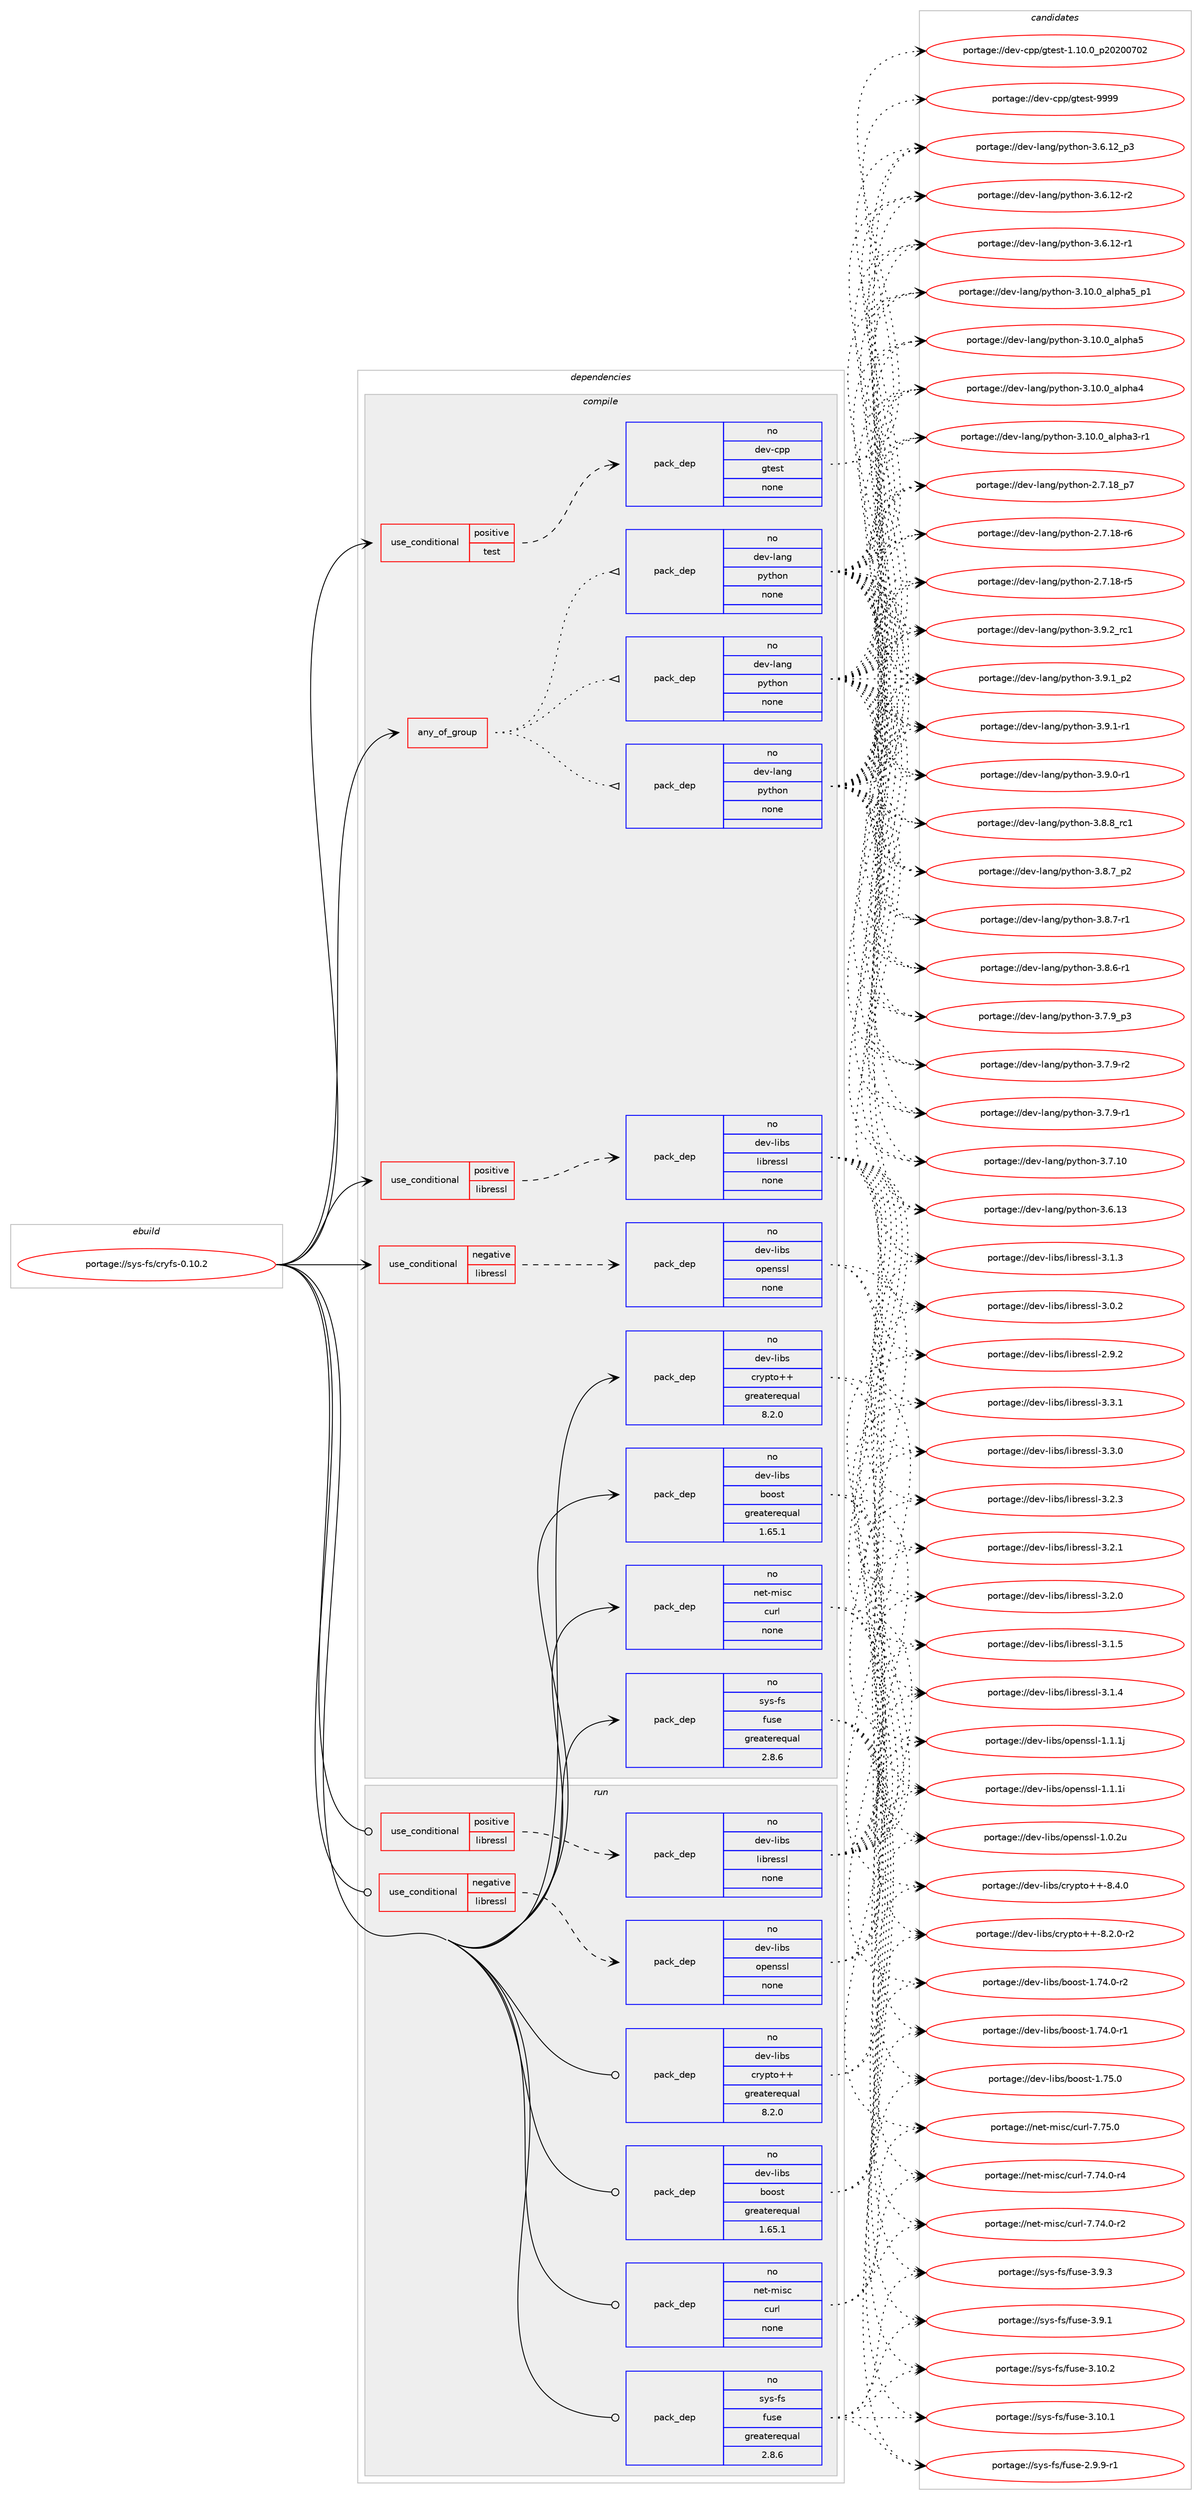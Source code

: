 digraph prolog {

# *************
# Graph options
# *************

newrank=true;
concentrate=true;
compound=true;
graph [rankdir=LR,fontname=Helvetica,fontsize=10,ranksep=1.5];#, ranksep=2.5, nodesep=0.2];
edge  [arrowhead=vee];
node  [fontname=Helvetica,fontsize=10];

# **********
# The ebuild
# **********

subgraph cluster_leftcol {
color=gray;
rank=same;
label=<<i>ebuild</i>>;
id [label="portage://sys-fs/cryfs-0.10.2", color=red, width=4, href="../sys-fs/cryfs-0.10.2.svg"];
}

# ****************
# The dependencies
# ****************

subgraph cluster_midcol {
color=gray;
label=<<i>dependencies</i>>;
subgraph cluster_compile {
fillcolor="#eeeeee";
style=filled;
label=<<i>compile</i>>;
subgraph any64 {
dependency4950 [label=<<TABLE BORDER="0" CELLBORDER="1" CELLSPACING="0" CELLPADDING="4"><TR><TD CELLPADDING="10">any_of_group</TD></TR></TABLE>>, shape=none, color=red];subgraph pack3868 {
dependency4951 [label=<<TABLE BORDER="0" CELLBORDER="1" CELLSPACING="0" CELLPADDING="4" WIDTH="220"><TR><TD ROWSPAN="6" CELLPADDING="30">pack_dep</TD></TR><TR><TD WIDTH="110">no</TD></TR><TR><TD>dev-lang</TD></TR><TR><TD>python</TD></TR><TR><TD>none</TD></TR><TR><TD></TD></TR></TABLE>>, shape=none, color=blue];
}
dependency4950:e -> dependency4951:w [weight=20,style="dotted",arrowhead="oinv"];
subgraph pack3869 {
dependency4952 [label=<<TABLE BORDER="0" CELLBORDER="1" CELLSPACING="0" CELLPADDING="4" WIDTH="220"><TR><TD ROWSPAN="6" CELLPADDING="30">pack_dep</TD></TR><TR><TD WIDTH="110">no</TD></TR><TR><TD>dev-lang</TD></TR><TR><TD>python</TD></TR><TR><TD>none</TD></TR><TR><TD></TD></TR></TABLE>>, shape=none, color=blue];
}
dependency4950:e -> dependency4952:w [weight=20,style="dotted",arrowhead="oinv"];
subgraph pack3870 {
dependency4953 [label=<<TABLE BORDER="0" CELLBORDER="1" CELLSPACING="0" CELLPADDING="4" WIDTH="220"><TR><TD ROWSPAN="6" CELLPADDING="30">pack_dep</TD></TR><TR><TD WIDTH="110">no</TD></TR><TR><TD>dev-lang</TD></TR><TR><TD>python</TD></TR><TR><TD>none</TD></TR><TR><TD></TD></TR></TABLE>>, shape=none, color=blue];
}
dependency4950:e -> dependency4953:w [weight=20,style="dotted",arrowhead="oinv"];
}
id:e -> dependency4950:w [weight=20,style="solid",arrowhead="vee"];
subgraph cond1009 {
dependency4954 [label=<<TABLE BORDER="0" CELLBORDER="1" CELLSPACING="0" CELLPADDING="4"><TR><TD ROWSPAN="3" CELLPADDING="10">use_conditional</TD></TR><TR><TD>negative</TD></TR><TR><TD>libressl</TD></TR></TABLE>>, shape=none, color=red];
subgraph pack3871 {
dependency4955 [label=<<TABLE BORDER="0" CELLBORDER="1" CELLSPACING="0" CELLPADDING="4" WIDTH="220"><TR><TD ROWSPAN="6" CELLPADDING="30">pack_dep</TD></TR><TR><TD WIDTH="110">no</TD></TR><TR><TD>dev-libs</TD></TR><TR><TD>openssl</TD></TR><TR><TD>none</TD></TR><TR><TD></TD></TR></TABLE>>, shape=none, color=blue];
}
dependency4954:e -> dependency4955:w [weight=20,style="dashed",arrowhead="vee"];
}
id:e -> dependency4954:w [weight=20,style="solid",arrowhead="vee"];
subgraph cond1010 {
dependency4956 [label=<<TABLE BORDER="0" CELLBORDER="1" CELLSPACING="0" CELLPADDING="4"><TR><TD ROWSPAN="3" CELLPADDING="10">use_conditional</TD></TR><TR><TD>positive</TD></TR><TR><TD>libressl</TD></TR></TABLE>>, shape=none, color=red];
subgraph pack3872 {
dependency4957 [label=<<TABLE BORDER="0" CELLBORDER="1" CELLSPACING="0" CELLPADDING="4" WIDTH="220"><TR><TD ROWSPAN="6" CELLPADDING="30">pack_dep</TD></TR><TR><TD WIDTH="110">no</TD></TR><TR><TD>dev-libs</TD></TR><TR><TD>libressl</TD></TR><TR><TD>none</TD></TR><TR><TD></TD></TR></TABLE>>, shape=none, color=blue];
}
dependency4956:e -> dependency4957:w [weight=20,style="dashed",arrowhead="vee"];
}
id:e -> dependency4956:w [weight=20,style="solid",arrowhead="vee"];
subgraph cond1011 {
dependency4958 [label=<<TABLE BORDER="0" CELLBORDER="1" CELLSPACING="0" CELLPADDING="4"><TR><TD ROWSPAN="3" CELLPADDING="10">use_conditional</TD></TR><TR><TD>positive</TD></TR><TR><TD>test</TD></TR></TABLE>>, shape=none, color=red];
subgraph pack3873 {
dependency4959 [label=<<TABLE BORDER="0" CELLBORDER="1" CELLSPACING="0" CELLPADDING="4" WIDTH="220"><TR><TD ROWSPAN="6" CELLPADDING="30">pack_dep</TD></TR><TR><TD WIDTH="110">no</TD></TR><TR><TD>dev-cpp</TD></TR><TR><TD>gtest</TD></TR><TR><TD>none</TD></TR><TR><TD></TD></TR></TABLE>>, shape=none, color=blue];
}
dependency4958:e -> dependency4959:w [weight=20,style="dashed",arrowhead="vee"];
}
id:e -> dependency4958:w [weight=20,style="solid",arrowhead="vee"];
subgraph pack3874 {
dependency4960 [label=<<TABLE BORDER="0" CELLBORDER="1" CELLSPACING="0" CELLPADDING="4" WIDTH="220"><TR><TD ROWSPAN="6" CELLPADDING="30">pack_dep</TD></TR><TR><TD WIDTH="110">no</TD></TR><TR><TD>dev-libs</TD></TR><TR><TD>boost</TD></TR><TR><TD>greaterequal</TD></TR><TR><TD>1.65.1</TD></TR></TABLE>>, shape=none, color=blue];
}
id:e -> dependency4960:w [weight=20,style="solid",arrowhead="vee"];
subgraph pack3875 {
dependency4961 [label=<<TABLE BORDER="0" CELLBORDER="1" CELLSPACING="0" CELLPADDING="4" WIDTH="220"><TR><TD ROWSPAN="6" CELLPADDING="30">pack_dep</TD></TR><TR><TD WIDTH="110">no</TD></TR><TR><TD>dev-libs</TD></TR><TR><TD>crypto++</TD></TR><TR><TD>greaterequal</TD></TR><TR><TD>8.2.0</TD></TR></TABLE>>, shape=none, color=blue];
}
id:e -> dependency4961:w [weight=20,style="solid",arrowhead="vee"];
subgraph pack3876 {
dependency4962 [label=<<TABLE BORDER="0" CELLBORDER="1" CELLSPACING="0" CELLPADDING="4" WIDTH="220"><TR><TD ROWSPAN="6" CELLPADDING="30">pack_dep</TD></TR><TR><TD WIDTH="110">no</TD></TR><TR><TD>net-misc</TD></TR><TR><TD>curl</TD></TR><TR><TD>none</TD></TR><TR><TD></TD></TR></TABLE>>, shape=none, color=blue];
}
id:e -> dependency4962:w [weight=20,style="solid",arrowhead="vee"];
subgraph pack3877 {
dependency4963 [label=<<TABLE BORDER="0" CELLBORDER="1" CELLSPACING="0" CELLPADDING="4" WIDTH="220"><TR><TD ROWSPAN="6" CELLPADDING="30">pack_dep</TD></TR><TR><TD WIDTH="110">no</TD></TR><TR><TD>sys-fs</TD></TR><TR><TD>fuse</TD></TR><TR><TD>greaterequal</TD></TR><TR><TD>2.8.6</TD></TR></TABLE>>, shape=none, color=blue];
}
id:e -> dependency4963:w [weight=20,style="solid",arrowhead="vee"];
}
subgraph cluster_compileandrun {
fillcolor="#eeeeee";
style=filled;
label=<<i>compile and run</i>>;
}
subgraph cluster_run {
fillcolor="#eeeeee";
style=filled;
label=<<i>run</i>>;
subgraph cond1012 {
dependency4964 [label=<<TABLE BORDER="0" CELLBORDER="1" CELLSPACING="0" CELLPADDING="4"><TR><TD ROWSPAN="3" CELLPADDING="10">use_conditional</TD></TR><TR><TD>negative</TD></TR><TR><TD>libressl</TD></TR></TABLE>>, shape=none, color=red];
subgraph pack3878 {
dependency4965 [label=<<TABLE BORDER="0" CELLBORDER="1" CELLSPACING="0" CELLPADDING="4" WIDTH="220"><TR><TD ROWSPAN="6" CELLPADDING="30">pack_dep</TD></TR><TR><TD WIDTH="110">no</TD></TR><TR><TD>dev-libs</TD></TR><TR><TD>openssl</TD></TR><TR><TD>none</TD></TR><TR><TD></TD></TR></TABLE>>, shape=none, color=blue];
}
dependency4964:e -> dependency4965:w [weight=20,style="dashed",arrowhead="vee"];
}
id:e -> dependency4964:w [weight=20,style="solid",arrowhead="odot"];
subgraph cond1013 {
dependency4966 [label=<<TABLE BORDER="0" CELLBORDER="1" CELLSPACING="0" CELLPADDING="4"><TR><TD ROWSPAN="3" CELLPADDING="10">use_conditional</TD></TR><TR><TD>positive</TD></TR><TR><TD>libressl</TD></TR></TABLE>>, shape=none, color=red];
subgraph pack3879 {
dependency4967 [label=<<TABLE BORDER="0" CELLBORDER="1" CELLSPACING="0" CELLPADDING="4" WIDTH="220"><TR><TD ROWSPAN="6" CELLPADDING="30">pack_dep</TD></TR><TR><TD WIDTH="110">no</TD></TR><TR><TD>dev-libs</TD></TR><TR><TD>libressl</TD></TR><TR><TD>none</TD></TR><TR><TD></TD></TR></TABLE>>, shape=none, color=blue];
}
dependency4966:e -> dependency4967:w [weight=20,style="dashed",arrowhead="vee"];
}
id:e -> dependency4966:w [weight=20,style="solid",arrowhead="odot"];
subgraph pack3880 {
dependency4968 [label=<<TABLE BORDER="0" CELLBORDER="1" CELLSPACING="0" CELLPADDING="4" WIDTH="220"><TR><TD ROWSPAN="6" CELLPADDING="30">pack_dep</TD></TR><TR><TD WIDTH="110">no</TD></TR><TR><TD>dev-libs</TD></TR><TR><TD>boost</TD></TR><TR><TD>greaterequal</TD></TR><TR><TD>1.65.1</TD></TR></TABLE>>, shape=none, color=blue];
}
id:e -> dependency4968:w [weight=20,style="solid",arrowhead="odot"];
subgraph pack3881 {
dependency4969 [label=<<TABLE BORDER="0" CELLBORDER="1" CELLSPACING="0" CELLPADDING="4" WIDTH="220"><TR><TD ROWSPAN="6" CELLPADDING="30">pack_dep</TD></TR><TR><TD WIDTH="110">no</TD></TR><TR><TD>dev-libs</TD></TR><TR><TD>crypto++</TD></TR><TR><TD>greaterequal</TD></TR><TR><TD>8.2.0</TD></TR></TABLE>>, shape=none, color=blue];
}
id:e -> dependency4969:w [weight=20,style="solid",arrowhead="odot"];
subgraph pack3882 {
dependency4970 [label=<<TABLE BORDER="0" CELLBORDER="1" CELLSPACING="0" CELLPADDING="4" WIDTH="220"><TR><TD ROWSPAN="6" CELLPADDING="30">pack_dep</TD></TR><TR><TD WIDTH="110">no</TD></TR><TR><TD>net-misc</TD></TR><TR><TD>curl</TD></TR><TR><TD>none</TD></TR><TR><TD></TD></TR></TABLE>>, shape=none, color=blue];
}
id:e -> dependency4970:w [weight=20,style="solid",arrowhead="odot"];
subgraph pack3883 {
dependency4971 [label=<<TABLE BORDER="0" CELLBORDER="1" CELLSPACING="0" CELLPADDING="4" WIDTH="220"><TR><TD ROWSPAN="6" CELLPADDING="30">pack_dep</TD></TR><TR><TD WIDTH="110">no</TD></TR><TR><TD>sys-fs</TD></TR><TR><TD>fuse</TD></TR><TR><TD>greaterequal</TD></TR><TR><TD>2.8.6</TD></TR></TABLE>>, shape=none, color=blue];
}
id:e -> dependency4971:w [weight=20,style="solid",arrowhead="odot"];
}
}

# **************
# The candidates
# **************

subgraph cluster_choices {
rank=same;
color=gray;
label=<<i>candidates</i>>;

subgraph choice3868 {
color=black;
nodesep=1;
choice100101118451089711010347112121116104111110455146574650951149949 [label="portage://dev-lang/python-3.9.2_rc1", color=red, width=4,href="../dev-lang/python-3.9.2_rc1.svg"];
choice1001011184510897110103471121211161041111104551465746499511250 [label="portage://dev-lang/python-3.9.1_p2", color=red, width=4,href="../dev-lang/python-3.9.1_p2.svg"];
choice1001011184510897110103471121211161041111104551465746494511449 [label="portage://dev-lang/python-3.9.1-r1", color=red, width=4,href="../dev-lang/python-3.9.1-r1.svg"];
choice1001011184510897110103471121211161041111104551465746484511449 [label="portage://dev-lang/python-3.9.0-r1", color=red, width=4,href="../dev-lang/python-3.9.0-r1.svg"];
choice100101118451089711010347112121116104111110455146564656951149949 [label="portage://dev-lang/python-3.8.8_rc1", color=red, width=4,href="../dev-lang/python-3.8.8_rc1.svg"];
choice1001011184510897110103471121211161041111104551465646559511250 [label="portage://dev-lang/python-3.8.7_p2", color=red, width=4,href="../dev-lang/python-3.8.7_p2.svg"];
choice1001011184510897110103471121211161041111104551465646554511449 [label="portage://dev-lang/python-3.8.7-r1", color=red, width=4,href="../dev-lang/python-3.8.7-r1.svg"];
choice1001011184510897110103471121211161041111104551465646544511449 [label="portage://dev-lang/python-3.8.6-r1", color=red, width=4,href="../dev-lang/python-3.8.6-r1.svg"];
choice1001011184510897110103471121211161041111104551465546579511251 [label="portage://dev-lang/python-3.7.9_p3", color=red, width=4,href="../dev-lang/python-3.7.9_p3.svg"];
choice1001011184510897110103471121211161041111104551465546574511450 [label="portage://dev-lang/python-3.7.9-r2", color=red, width=4,href="../dev-lang/python-3.7.9-r2.svg"];
choice1001011184510897110103471121211161041111104551465546574511449 [label="portage://dev-lang/python-3.7.9-r1", color=red, width=4,href="../dev-lang/python-3.7.9-r1.svg"];
choice10010111845108971101034711212111610411111045514655464948 [label="portage://dev-lang/python-3.7.10", color=red, width=4,href="../dev-lang/python-3.7.10.svg"];
choice10010111845108971101034711212111610411111045514654464951 [label="portage://dev-lang/python-3.6.13", color=red, width=4,href="../dev-lang/python-3.6.13.svg"];
choice100101118451089711010347112121116104111110455146544649509511251 [label="portage://dev-lang/python-3.6.12_p3", color=red, width=4,href="../dev-lang/python-3.6.12_p3.svg"];
choice100101118451089711010347112121116104111110455146544649504511450 [label="portage://dev-lang/python-3.6.12-r2", color=red, width=4,href="../dev-lang/python-3.6.12-r2.svg"];
choice100101118451089711010347112121116104111110455146544649504511449 [label="portage://dev-lang/python-3.6.12-r1", color=red, width=4,href="../dev-lang/python-3.6.12-r1.svg"];
choice10010111845108971101034711212111610411111045514649484648959710811210497539511249 [label="portage://dev-lang/python-3.10.0_alpha5_p1", color=red, width=4,href="../dev-lang/python-3.10.0_alpha5_p1.svg"];
choice1001011184510897110103471121211161041111104551464948464895971081121049753 [label="portage://dev-lang/python-3.10.0_alpha5", color=red, width=4,href="../dev-lang/python-3.10.0_alpha5.svg"];
choice1001011184510897110103471121211161041111104551464948464895971081121049752 [label="portage://dev-lang/python-3.10.0_alpha4", color=red, width=4,href="../dev-lang/python-3.10.0_alpha4.svg"];
choice10010111845108971101034711212111610411111045514649484648959710811210497514511449 [label="portage://dev-lang/python-3.10.0_alpha3-r1", color=red, width=4,href="../dev-lang/python-3.10.0_alpha3-r1.svg"];
choice100101118451089711010347112121116104111110455046554649569511255 [label="portage://dev-lang/python-2.7.18_p7", color=red, width=4,href="../dev-lang/python-2.7.18_p7.svg"];
choice100101118451089711010347112121116104111110455046554649564511454 [label="portage://dev-lang/python-2.7.18-r6", color=red, width=4,href="../dev-lang/python-2.7.18-r6.svg"];
choice100101118451089711010347112121116104111110455046554649564511453 [label="portage://dev-lang/python-2.7.18-r5", color=red, width=4,href="../dev-lang/python-2.7.18-r5.svg"];
dependency4951:e -> choice100101118451089711010347112121116104111110455146574650951149949:w [style=dotted,weight="100"];
dependency4951:e -> choice1001011184510897110103471121211161041111104551465746499511250:w [style=dotted,weight="100"];
dependency4951:e -> choice1001011184510897110103471121211161041111104551465746494511449:w [style=dotted,weight="100"];
dependency4951:e -> choice1001011184510897110103471121211161041111104551465746484511449:w [style=dotted,weight="100"];
dependency4951:e -> choice100101118451089711010347112121116104111110455146564656951149949:w [style=dotted,weight="100"];
dependency4951:e -> choice1001011184510897110103471121211161041111104551465646559511250:w [style=dotted,weight="100"];
dependency4951:e -> choice1001011184510897110103471121211161041111104551465646554511449:w [style=dotted,weight="100"];
dependency4951:e -> choice1001011184510897110103471121211161041111104551465646544511449:w [style=dotted,weight="100"];
dependency4951:e -> choice1001011184510897110103471121211161041111104551465546579511251:w [style=dotted,weight="100"];
dependency4951:e -> choice1001011184510897110103471121211161041111104551465546574511450:w [style=dotted,weight="100"];
dependency4951:e -> choice1001011184510897110103471121211161041111104551465546574511449:w [style=dotted,weight="100"];
dependency4951:e -> choice10010111845108971101034711212111610411111045514655464948:w [style=dotted,weight="100"];
dependency4951:e -> choice10010111845108971101034711212111610411111045514654464951:w [style=dotted,weight="100"];
dependency4951:e -> choice100101118451089711010347112121116104111110455146544649509511251:w [style=dotted,weight="100"];
dependency4951:e -> choice100101118451089711010347112121116104111110455146544649504511450:w [style=dotted,weight="100"];
dependency4951:e -> choice100101118451089711010347112121116104111110455146544649504511449:w [style=dotted,weight="100"];
dependency4951:e -> choice10010111845108971101034711212111610411111045514649484648959710811210497539511249:w [style=dotted,weight="100"];
dependency4951:e -> choice1001011184510897110103471121211161041111104551464948464895971081121049753:w [style=dotted,weight="100"];
dependency4951:e -> choice1001011184510897110103471121211161041111104551464948464895971081121049752:w [style=dotted,weight="100"];
dependency4951:e -> choice10010111845108971101034711212111610411111045514649484648959710811210497514511449:w [style=dotted,weight="100"];
dependency4951:e -> choice100101118451089711010347112121116104111110455046554649569511255:w [style=dotted,weight="100"];
dependency4951:e -> choice100101118451089711010347112121116104111110455046554649564511454:w [style=dotted,weight="100"];
dependency4951:e -> choice100101118451089711010347112121116104111110455046554649564511453:w [style=dotted,weight="100"];
}
subgraph choice3869 {
color=black;
nodesep=1;
choice100101118451089711010347112121116104111110455146574650951149949 [label="portage://dev-lang/python-3.9.2_rc1", color=red, width=4,href="../dev-lang/python-3.9.2_rc1.svg"];
choice1001011184510897110103471121211161041111104551465746499511250 [label="portage://dev-lang/python-3.9.1_p2", color=red, width=4,href="../dev-lang/python-3.9.1_p2.svg"];
choice1001011184510897110103471121211161041111104551465746494511449 [label="portage://dev-lang/python-3.9.1-r1", color=red, width=4,href="../dev-lang/python-3.9.1-r1.svg"];
choice1001011184510897110103471121211161041111104551465746484511449 [label="portage://dev-lang/python-3.9.0-r1", color=red, width=4,href="../dev-lang/python-3.9.0-r1.svg"];
choice100101118451089711010347112121116104111110455146564656951149949 [label="portage://dev-lang/python-3.8.8_rc1", color=red, width=4,href="../dev-lang/python-3.8.8_rc1.svg"];
choice1001011184510897110103471121211161041111104551465646559511250 [label="portage://dev-lang/python-3.8.7_p2", color=red, width=4,href="../dev-lang/python-3.8.7_p2.svg"];
choice1001011184510897110103471121211161041111104551465646554511449 [label="portage://dev-lang/python-3.8.7-r1", color=red, width=4,href="../dev-lang/python-3.8.7-r1.svg"];
choice1001011184510897110103471121211161041111104551465646544511449 [label="portage://dev-lang/python-3.8.6-r1", color=red, width=4,href="../dev-lang/python-3.8.6-r1.svg"];
choice1001011184510897110103471121211161041111104551465546579511251 [label="portage://dev-lang/python-3.7.9_p3", color=red, width=4,href="../dev-lang/python-3.7.9_p3.svg"];
choice1001011184510897110103471121211161041111104551465546574511450 [label="portage://dev-lang/python-3.7.9-r2", color=red, width=4,href="../dev-lang/python-3.7.9-r2.svg"];
choice1001011184510897110103471121211161041111104551465546574511449 [label="portage://dev-lang/python-3.7.9-r1", color=red, width=4,href="../dev-lang/python-3.7.9-r1.svg"];
choice10010111845108971101034711212111610411111045514655464948 [label="portage://dev-lang/python-3.7.10", color=red, width=4,href="../dev-lang/python-3.7.10.svg"];
choice10010111845108971101034711212111610411111045514654464951 [label="portage://dev-lang/python-3.6.13", color=red, width=4,href="../dev-lang/python-3.6.13.svg"];
choice100101118451089711010347112121116104111110455146544649509511251 [label="portage://dev-lang/python-3.6.12_p3", color=red, width=4,href="../dev-lang/python-3.6.12_p3.svg"];
choice100101118451089711010347112121116104111110455146544649504511450 [label="portage://dev-lang/python-3.6.12-r2", color=red, width=4,href="../dev-lang/python-3.6.12-r2.svg"];
choice100101118451089711010347112121116104111110455146544649504511449 [label="portage://dev-lang/python-3.6.12-r1", color=red, width=4,href="../dev-lang/python-3.6.12-r1.svg"];
choice10010111845108971101034711212111610411111045514649484648959710811210497539511249 [label="portage://dev-lang/python-3.10.0_alpha5_p1", color=red, width=4,href="../dev-lang/python-3.10.0_alpha5_p1.svg"];
choice1001011184510897110103471121211161041111104551464948464895971081121049753 [label="portage://dev-lang/python-3.10.0_alpha5", color=red, width=4,href="../dev-lang/python-3.10.0_alpha5.svg"];
choice1001011184510897110103471121211161041111104551464948464895971081121049752 [label="portage://dev-lang/python-3.10.0_alpha4", color=red, width=4,href="../dev-lang/python-3.10.0_alpha4.svg"];
choice10010111845108971101034711212111610411111045514649484648959710811210497514511449 [label="portage://dev-lang/python-3.10.0_alpha3-r1", color=red, width=4,href="../dev-lang/python-3.10.0_alpha3-r1.svg"];
choice100101118451089711010347112121116104111110455046554649569511255 [label="portage://dev-lang/python-2.7.18_p7", color=red, width=4,href="../dev-lang/python-2.7.18_p7.svg"];
choice100101118451089711010347112121116104111110455046554649564511454 [label="portage://dev-lang/python-2.7.18-r6", color=red, width=4,href="../dev-lang/python-2.7.18-r6.svg"];
choice100101118451089711010347112121116104111110455046554649564511453 [label="portage://dev-lang/python-2.7.18-r5", color=red, width=4,href="../dev-lang/python-2.7.18-r5.svg"];
dependency4952:e -> choice100101118451089711010347112121116104111110455146574650951149949:w [style=dotted,weight="100"];
dependency4952:e -> choice1001011184510897110103471121211161041111104551465746499511250:w [style=dotted,weight="100"];
dependency4952:e -> choice1001011184510897110103471121211161041111104551465746494511449:w [style=dotted,weight="100"];
dependency4952:e -> choice1001011184510897110103471121211161041111104551465746484511449:w [style=dotted,weight="100"];
dependency4952:e -> choice100101118451089711010347112121116104111110455146564656951149949:w [style=dotted,weight="100"];
dependency4952:e -> choice1001011184510897110103471121211161041111104551465646559511250:w [style=dotted,weight="100"];
dependency4952:e -> choice1001011184510897110103471121211161041111104551465646554511449:w [style=dotted,weight="100"];
dependency4952:e -> choice1001011184510897110103471121211161041111104551465646544511449:w [style=dotted,weight="100"];
dependency4952:e -> choice1001011184510897110103471121211161041111104551465546579511251:w [style=dotted,weight="100"];
dependency4952:e -> choice1001011184510897110103471121211161041111104551465546574511450:w [style=dotted,weight="100"];
dependency4952:e -> choice1001011184510897110103471121211161041111104551465546574511449:w [style=dotted,weight="100"];
dependency4952:e -> choice10010111845108971101034711212111610411111045514655464948:w [style=dotted,weight="100"];
dependency4952:e -> choice10010111845108971101034711212111610411111045514654464951:w [style=dotted,weight="100"];
dependency4952:e -> choice100101118451089711010347112121116104111110455146544649509511251:w [style=dotted,weight="100"];
dependency4952:e -> choice100101118451089711010347112121116104111110455146544649504511450:w [style=dotted,weight="100"];
dependency4952:e -> choice100101118451089711010347112121116104111110455146544649504511449:w [style=dotted,weight="100"];
dependency4952:e -> choice10010111845108971101034711212111610411111045514649484648959710811210497539511249:w [style=dotted,weight="100"];
dependency4952:e -> choice1001011184510897110103471121211161041111104551464948464895971081121049753:w [style=dotted,weight="100"];
dependency4952:e -> choice1001011184510897110103471121211161041111104551464948464895971081121049752:w [style=dotted,weight="100"];
dependency4952:e -> choice10010111845108971101034711212111610411111045514649484648959710811210497514511449:w [style=dotted,weight="100"];
dependency4952:e -> choice100101118451089711010347112121116104111110455046554649569511255:w [style=dotted,weight="100"];
dependency4952:e -> choice100101118451089711010347112121116104111110455046554649564511454:w [style=dotted,weight="100"];
dependency4952:e -> choice100101118451089711010347112121116104111110455046554649564511453:w [style=dotted,weight="100"];
}
subgraph choice3870 {
color=black;
nodesep=1;
choice100101118451089711010347112121116104111110455146574650951149949 [label="portage://dev-lang/python-3.9.2_rc1", color=red, width=4,href="../dev-lang/python-3.9.2_rc1.svg"];
choice1001011184510897110103471121211161041111104551465746499511250 [label="portage://dev-lang/python-3.9.1_p2", color=red, width=4,href="../dev-lang/python-3.9.1_p2.svg"];
choice1001011184510897110103471121211161041111104551465746494511449 [label="portage://dev-lang/python-3.9.1-r1", color=red, width=4,href="../dev-lang/python-3.9.1-r1.svg"];
choice1001011184510897110103471121211161041111104551465746484511449 [label="portage://dev-lang/python-3.9.0-r1", color=red, width=4,href="../dev-lang/python-3.9.0-r1.svg"];
choice100101118451089711010347112121116104111110455146564656951149949 [label="portage://dev-lang/python-3.8.8_rc1", color=red, width=4,href="../dev-lang/python-3.8.8_rc1.svg"];
choice1001011184510897110103471121211161041111104551465646559511250 [label="portage://dev-lang/python-3.8.7_p2", color=red, width=4,href="../dev-lang/python-3.8.7_p2.svg"];
choice1001011184510897110103471121211161041111104551465646554511449 [label="portage://dev-lang/python-3.8.7-r1", color=red, width=4,href="../dev-lang/python-3.8.7-r1.svg"];
choice1001011184510897110103471121211161041111104551465646544511449 [label="portage://dev-lang/python-3.8.6-r1", color=red, width=4,href="../dev-lang/python-3.8.6-r1.svg"];
choice1001011184510897110103471121211161041111104551465546579511251 [label="portage://dev-lang/python-3.7.9_p3", color=red, width=4,href="../dev-lang/python-3.7.9_p3.svg"];
choice1001011184510897110103471121211161041111104551465546574511450 [label="portage://dev-lang/python-3.7.9-r2", color=red, width=4,href="../dev-lang/python-3.7.9-r2.svg"];
choice1001011184510897110103471121211161041111104551465546574511449 [label="portage://dev-lang/python-3.7.9-r1", color=red, width=4,href="../dev-lang/python-3.7.9-r1.svg"];
choice10010111845108971101034711212111610411111045514655464948 [label="portage://dev-lang/python-3.7.10", color=red, width=4,href="../dev-lang/python-3.7.10.svg"];
choice10010111845108971101034711212111610411111045514654464951 [label="portage://dev-lang/python-3.6.13", color=red, width=4,href="../dev-lang/python-3.6.13.svg"];
choice100101118451089711010347112121116104111110455146544649509511251 [label="portage://dev-lang/python-3.6.12_p3", color=red, width=4,href="../dev-lang/python-3.6.12_p3.svg"];
choice100101118451089711010347112121116104111110455146544649504511450 [label="portage://dev-lang/python-3.6.12-r2", color=red, width=4,href="../dev-lang/python-3.6.12-r2.svg"];
choice100101118451089711010347112121116104111110455146544649504511449 [label="portage://dev-lang/python-3.6.12-r1", color=red, width=4,href="../dev-lang/python-3.6.12-r1.svg"];
choice10010111845108971101034711212111610411111045514649484648959710811210497539511249 [label="portage://dev-lang/python-3.10.0_alpha5_p1", color=red, width=4,href="../dev-lang/python-3.10.0_alpha5_p1.svg"];
choice1001011184510897110103471121211161041111104551464948464895971081121049753 [label="portage://dev-lang/python-3.10.0_alpha5", color=red, width=4,href="../dev-lang/python-3.10.0_alpha5.svg"];
choice1001011184510897110103471121211161041111104551464948464895971081121049752 [label="portage://dev-lang/python-3.10.0_alpha4", color=red, width=4,href="../dev-lang/python-3.10.0_alpha4.svg"];
choice10010111845108971101034711212111610411111045514649484648959710811210497514511449 [label="portage://dev-lang/python-3.10.0_alpha3-r1", color=red, width=4,href="../dev-lang/python-3.10.0_alpha3-r1.svg"];
choice100101118451089711010347112121116104111110455046554649569511255 [label="portage://dev-lang/python-2.7.18_p7", color=red, width=4,href="../dev-lang/python-2.7.18_p7.svg"];
choice100101118451089711010347112121116104111110455046554649564511454 [label="portage://dev-lang/python-2.7.18-r6", color=red, width=4,href="../dev-lang/python-2.7.18-r6.svg"];
choice100101118451089711010347112121116104111110455046554649564511453 [label="portage://dev-lang/python-2.7.18-r5", color=red, width=4,href="../dev-lang/python-2.7.18-r5.svg"];
dependency4953:e -> choice100101118451089711010347112121116104111110455146574650951149949:w [style=dotted,weight="100"];
dependency4953:e -> choice1001011184510897110103471121211161041111104551465746499511250:w [style=dotted,weight="100"];
dependency4953:e -> choice1001011184510897110103471121211161041111104551465746494511449:w [style=dotted,weight="100"];
dependency4953:e -> choice1001011184510897110103471121211161041111104551465746484511449:w [style=dotted,weight="100"];
dependency4953:e -> choice100101118451089711010347112121116104111110455146564656951149949:w [style=dotted,weight="100"];
dependency4953:e -> choice1001011184510897110103471121211161041111104551465646559511250:w [style=dotted,weight="100"];
dependency4953:e -> choice1001011184510897110103471121211161041111104551465646554511449:w [style=dotted,weight="100"];
dependency4953:e -> choice1001011184510897110103471121211161041111104551465646544511449:w [style=dotted,weight="100"];
dependency4953:e -> choice1001011184510897110103471121211161041111104551465546579511251:w [style=dotted,weight="100"];
dependency4953:e -> choice1001011184510897110103471121211161041111104551465546574511450:w [style=dotted,weight="100"];
dependency4953:e -> choice1001011184510897110103471121211161041111104551465546574511449:w [style=dotted,weight="100"];
dependency4953:e -> choice10010111845108971101034711212111610411111045514655464948:w [style=dotted,weight="100"];
dependency4953:e -> choice10010111845108971101034711212111610411111045514654464951:w [style=dotted,weight="100"];
dependency4953:e -> choice100101118451089711010347112121116104111110455146544649509511251:w [style=dotted,weight="100"];
dependency4953:e -> choice100101118451089711010347112121116104111110455146544649504511450:w [style=dotted,weight="100"];
dependency4953:e -> choice100101118451089711010347112121116104111110455146544649504511449:w [style=dotted,weight="100"];
dependency4953:e -> choice10010111845108971101034711212111610411111045514649484648959710811210497539511249:w [style=dotted,weight="100"];
dependency4953:e -> choice1001011184510897110103471121211161041111104551464948464895971081121049753:w [style=dotted,weight="100"];
dependency4953:e -> choice1001011184510897110103471121211161041111104551464948464895971081121049752:w [style=dotted,weight="100"];
dependency4953:e -> choice10010111845108971101034711212111610411111045514649484648959710811210497514511449:w [style=dotted,weight="100"];
dependency4953:e -> choice100101118451089711010347112121116104111110455046554649569511255:w [style=dotted,weight="100"];
dependency4953:e -> choice100101118451089711010347112121116104111110455046554649564511454:w [style=dotted,weight="100"];
dependency4953:e -> choice100101118451089711010347112121116104111110455046554649564511453:w [style=dotted,weight="100"];
}
subgraph choice3871 {
color=black;
nodesep=1;
choice100101118451081059811547111112101110115115108454946494649106 [label="portage://dev-libs/openssl-1.1.1j", color=red, width=4,href="../dev-libs/openssl-1.1.1j.svg"];
choice100101118451081059811547111112101110115115108454946494649105 [label="portage://dev-libs/openssl-1.1.1i", color=red, width=4,href="../dev-libs/openssl-1.1.1i.svg"];
choice100101118451081059811547111112101110115115108454946484650117 [label="portage://dev-libs/openssl-1.0.2u", color=red, width=4,href="../dev-libs/openssl-1.0.2u.svg"];
dependency4955:e -> choice100101118451081059811547111112101110115115108454946494649106:w [style=dotted,weight="100"];
dependency4955:e -> choice100101118451081059811547111112101110115115108454946494649105:w [style=dotted,weight="100"];
dependency4955:e -> choice100101118451081059811547111112101110115115108454946484650117:w [style=dotted,weight="100"];
}
subgraph choice3872 {
color=black;
nodesep=1;
choice10010111845108105981154710810598114101115115108455146514649 [label="portage://dev-libs/libressl-3.3.1", color=red, width=4,href="../dev-libs/libressl-3.3.1.svg"];
choice10010111845108105981154710810598114101115115108455146514648 [label="portage://dev-libs/libressl-3.3.0", color=red, width=4,href="../dev-libs/libressl-3.3.0.svg"];
choice10010111845108105981154710810598114101115115108455146504651 [label="portage://dev-libs/libressl-3.2.3", color=red, width=4,href="../dev-libs/libressl-3.2.3.svg"];
choice10010111845108105981154710810598114101115115108455146504649 [label="portage://dev-libs/libressl-3.2.1", color=red, width=4,href="../dev-libs/libressl-3.2.1.svg"];
choice10010111845108105981154710810598114101115115108455146504648 [label="portage://dev-libs/libressl-3.2.0", color=red, width=4,href="../dev-libs/libressl-3.2.0.svg"];
choice10010111845108105981154710810598114101115115108455146494653 [label="portage://dev-libs/libressl-3.1.5", color=red, width=4,href="../dev-libs/libressl-3.1.5.svg"];
choice10010111845108105981154710810598114101115115108455146494652 [label="portage://dev-libs/libressl-3.1.4", color=red, width=4,href="../dev-libs/libressl-3.1.4.svg"];
choice10010111845108105981154710810598114101115115108455146494651 [label="portage://dev-libs/libressl-3.1.3", color=red, width=4,href="../dev-libs/libressl-3.1.3.svg"];
choice10010111845108105981154710810598114101115115108455146484650 [label="portage://dev-libs/libressl-3.0.2", color=red, width=4,href="../dev-libs/libressl-3.0.2.svg"];
choice10010111845108105981154710810598114101115115108455046574650 [label="portage://dev-libs/libressl-2.9.2", color=red, width=4,href="../dev-libs/libressl-2.9.2.svg"];
dependency4957:e -> choice10010111845108105981154710810598114101115115108455146514649:w [style=dotted,weight="100"];
dependency4957:e -> choice10010111845108105981154710810598114101115115108455146514648:w [style=dotted,weight="100"];
dependency4957:e -> choice10010111845108105981154710810598114101115115108455146504651:w [style=dotted,weight="100"];
dependency4957:e -> choice10010111845108105981154710810598114101115115108455146504649:w [style=dotted,weight="100"];
dependency4957:e -> choice10010111845108105981154710810598114101115115108455146504648:w [style=dotted,weight="100"];
dependency4957:e -> choice10010111845108105981154710810598114101115115108455146494653:w [style=dotted,weight="100"];
dependency4957:e -> choice10010111845108105981154710810598114101115115108455146494652:w [style=dotted,weight="100"];
dependency4957:e -> choice10010111845108105981154710810598114101115115108455146494651:w [style=dotted,weight="100"];
dependency4957:e -> choice10010111845108105981154710810598114101115115108455146484650:w [style=dotted,weight="100"];
dependency4957:e -> choice10010111845108105981154710810598114101115115108455046574650:w [style=dotted,weight="100"];
}
subgraph choice3873 {
color=black;
nodesep=1;
choice1001011184599112112471031161011151164557575757 [label="portage://dev-cpp/gtest-9999", color=red, width=4,href="../dev-cpp/gtest-9999.svg"];
choice10010111845991121124710311610111511645494649484648951125048504848554850 [label="portage://dev-cpp/gtest-1.10.0_p20200702", color=red, width=4,href="../dev-cpp/gtest-1.10.0_p20200702.svg"];
dependency4959:e -> choice1001011184599112112471031161011151164557575757:w [style=dotted,weight="100"];
dependency4959:e -> choice10010111845991121124710311610111511645494649484648951125048504848554850:w [style=dotted,weight="100"];
}
subgraph choice3874 {
color=black;
nodesep=1;
choice1001011184510810598115479811111111511645494655534648 [label="portage://dev-libs/boost-1.75.0", color=red, width=4,href="../dev-libs/boost-1.75.0.svg"];
choice10010111845108105981154798111111115116454946555246484511450 [label="portage://dev-libs/boost-1.74.0-r2", color=red, width=4,href="../dev-libs/boost-1.74.0-r2.svg"];
choice10010111845108105981154798111111115116454946555246484511449 [label="portage://dev-libs/boost-1.74.0-r1", color=red, width=4,href="../dev-libs/boost-1.74.0-r1.svg"];
dependency4960:e -> choice1001011184510810598115479811111111511645494655534648:w [style=dotted,weight="100"];
dependency4960:e -> choice10010111845108105981154798111111115116454946555246484511450:w [style=dotted,weight="100"];
dependency4960:e -> choice10010111845108105981154798111111115116454946555246484511449:w [style=dotted,weight="100"];
}
subgraph choice3875 {
color=black;
nodesep=1;
choice100101118451081059811547991141211121161114343455646524648 [label="portage://dev-libs/crypto++-8.4.0", color=red, width=4,href="../dev-libs/crypto++-8.4.0.svg"];
choice1001011184510810598115479911412111211611143434556465046484511450 [label="portage://dev-libs/crypto++-8.2.0-r2", color=red, width=4,href="../dev-libs/crypto++-8.2.0-r2.svg"];
dependency4961:e -> choice100101118451081059811547991141211121161114343455646524648:w [style=dotted,weight="100"];
dependency4961:e -> choice1001011184510810598115479911412111211611143434556465046484511450:w [style=dotted,weight="100"];
}
subgraph choice3876 {
color=black;
nodesep=1;
choice1101011164510910511599479911711410845554655534648 [label="portage://net-misc/curl-7.75.0", color=red, width=4,href="../net-misc/curl-7.75.0.svg"];
choice11010111645109105115994799117114108455546555246484511452 [label="portage://net-misc/curl-7.74.0-r4", color=red, width=4,href="../net-misc/curl-7.74.0-r4.svg"];
choice11010111645109105115994799117114108455546555246484511450 [label="portage://net-misc/curl-7.74.0-r2", color=red, width=4,href="../net-misc/curl-7.74.0-r2.svg"];
dependency4962:e -> choice1101011164510910511599479911711410845554655534648:w [style=dotted,weight="100"];
dependency4962:e -> choice11010111645109105115994799117114108455546555246484511452:w [style=dotted,weight="100"];
dependency4962:e -> choice11010111645109105115994799117114108455546555246484511450:w [style=dotted,weight="100"];
}
subgraph choice3877 {
color=black;
nodesep=1;
choice1151211154510211547102117115101455146574651 [label="portage://sys-fs/fuse-3.9.3", color=red, width=4,href="../sys-fs/fuse-3.9.3.svg"];
choice1151211154510211547102117115101455146574649 [label="portage://sys-fs/fuse-3.9.1", color=red, width=4,href="../sys-fs/fuse-3.9.1.svg"];
choice115121115451021154710211711510145514649484650 [label="portage://sys-fs/fuse-3.10.2", color=red, width=4,href="../sys-fs/fuse-3.10.2.svg"];
choice115121115451021154710211711510145514649484649 [label="portage://sys-fs/fuse-3.10.1", color=red, width=4,href="../sys-fs/fuse-3.10.1.svg"];
choice11512111545102115471021171151014550465746574511449 [label="portage://sys-fs/fuse-2.9.9-r1", color=red, width=4,href="../sys-fs/fuse-2.9.9-r1.svg"];
dependency4963:e -> choice1151211154510211547102117115101455146574651:w [style=dotted,weight="100"];
dependency4963:e -> choice1151211154510211547102117115101455146574649:w [style=dotted,weight="100"];
dependency4963:e -> choice115121115451021154710211711510145514649484650:w [style=dotted,weight="100"];
dependency4963:e -> choice115121115451021154710211711510145514649484649:w [style=dotted,weight="100"];
dependency4963:e -> choice11512111545102115471021171151014550465746574511449:w [style=dotted,weight="100"];
}
subgraph choice3878 {
color=black;
nodesep=1;
choice100101118451081059811547111112101110115115108454946494649106 [label="portage://dev-libs/openssl-1.1.1j", color=red, width=4,href="../dev-libs/openssl-1.1.1j.svg"];
choice100101118451081059811547111112101110115115108454946494649105 [label="portage://dev-libs/openssl-1.1.1i", color=red, width=4,href="../dev-libs/openssl-1.1.1i.svg"];
choice100101118451081059811547111112101110115115108454946484650117 [label="portage://dev-libs/openssl-1.0.2u", color=red, width=4,href="../dev-libs/openssl-1.0.2u.svg"];
dependency4965:e -> choice100101118451081059811547111112101110115115108454946494649106:w [style=dotted,weight="100"];
dependency4965:e -> choice100101118451081059811547111112101110115115108454946494649105:w [style=dotted,weight="100"];
dependency4965:e -> choice100101118451081059811547111112101110115115108454946484650117:w [style=dotted,weight="100"];
}
subgraph choice3879 {
color=black;
nodesep=1;
choice10010111845108105981154710810598114101115115108455146514649 [label="portage://dev-libs/libressl-3.3.1", color=red, width=4,href="../dev-libs/libressl-3.3.1.svg"];
choice10010111845108105981154710810598114101115115108455146514648 [label="portage://dev-libs/libressl-3.3.0", color=red, width=4,href="../dev-libs/libressl-3.3.0.svg"];
choice10010111845108105981154710810598114101115115108455146504651 [label="portage://dev-libs/libressl-3.2.3", color=red, width=4,href="../dev-libs/libressl-3.2.3.svg"];
choice10010111845108105981154710810598114101115115108455146504649 [label="portage://dev-libs/libressl-3.2.1", color=red, width=4,href="../dev-libs/libressl-3.2.1.svg"];
choice10010111845108105981154710810598114101115115108455146504648 [label="portage://dev-libs/libressl-3.2.0", color=red, width=4,href="../dev-libs/libressl-3.2.0.svg"];
choice10010111845108105981154710810598114101115115108455146494653 [label="portage://dev-libs/libressl-3.1.5", color=red, width=4,href="../dev-libs/libressl-3.1.5.svg"];
choice10010111845108105981154710810598114101115115108455146494652 [label="portage://dev-libs/libressl-3.1.4", color=red, width=4,href="../dev-libs/libressl-3.1.4.svg"];
choice10010111845108105981154710810598114101115115108455146494651 [label="portage://dev-libs/libressl-3.1.3", color=red, width=4,href="../dev-libs/libressl-3.1.3.svg"];
choice10010111845108105981154710810598114101115115108455146484650 [label="portage://dev-libs/libressl-3.0.2", color=red, width=4,href="../dev-libs/libressl-3.0.2.svg"];
choice10010111845108105981154710810598114101115115108455046574650 [label="portage://dev-libs/libressl-2.9.2", color=red, width=4,href="../dev-libs/libressl-2.9.2.svg"];
dependency4967:e -> choice10010111845108105981154710810598114101115115108455146514649:w [style=dotted,weight="100"];
dependency4967:e -> choice10010111845108105981154710810598114101115115108455146514648:w [style=dotted,weight="100"];
dependency4967:e -> choice10010111845108105981154710810598114101115115108455146504651:w [style=dotted,weight="100"];
dependency4967:e -> choice10010111845108105981154710810598114101115115108455146504649:w [style=dotted,weight="100"];
dependency4967:e -> choice10010111845108105981154710810598114101115115108455146504648:w [style=dotted,weight="100"];
dependency4967:e -> choice10010111845108105981154710810598114101115115108455146494653:w [style=dotted,weight="100"];
dependency4967:e -> choice10010111845108105981154710810598114101115115108455146494652:w [style=dotted,weight="100"];
dependency4967:e -> choice10010111845108105981154710810598114101115115108455146494651:w [style=dotted,weight="100"];
dependency4967:e -> choice10010111845108105981154710810598114101115115108455146484650:w [style=dotted,weight="100"];
dependency4967:e -> choice10010111845108105981154710810598114101115115108455046574650:w [style=dotted,weight="100"];
}
subgraph choice3880 {
color=black;
nodesep=1;
choice1001011184510810598115479811111111511645494655534648 [label="portage://dev-libs/boost-1.75.0", color=red, width=4,href="../dev-libs/boost-1.75.0.svg"];
choice10010111845108105981154798111111115116454946555246484511450 [label="portage://dev-libs/boost-1.74.0-r2", color=red, width=4,href="../dev-libs/boost-1.74.0-r2.svg"];
choice10010111845108105981154798111111115116454946555246484511449 [label="portage://dev-libs/boost-1.74.0-r1", color=red, width=4,href="../dev-libs/boost-1.74.0-r1.svg"];
dependency4968:e -> choice1001011184510810598115479811111111511645494655534648:w [style=dotted,weight="100"];
dependency4968:e -> choice10010111845108105981154798111111115116454946555246484511450:w [style=dotted,weight="100"];
dependency4968:e -> choice10010111845108105981154798111111115116454946555246484511449:w [style=dotted,weight="100"];
}
subgraph choice3881 {
color=black;
nodesep=1;
choice100101118451081059811547991141211121161114343455646524648 [label="portage://dev-libs/crypto++-8.4.0", color=red, width=4,href="../dev-libs/crypto++-8.4.0.svg"];
choice1001011184510810598115479911412111211611143434556465046484511450 [label="portage://dev-libs/crypto++-8.2.0-r2", color=red, width=4,href="../dev-libs/crypto++-8.2.0-r2.svg"];
dependency4969:e -> choice100101118451081059811547991141211121161114343455646524648:w [style=dotted,weight="100"];
dependency4969:e -> choice1001011184510810598115479911412111211611143434556465046484511450:w [style=dotted,weight="100"];
}
subgraph choice3882 {
color=black;
nodesep=1;
choice1101011164510910511599479911711410845554655534648 [label="portage://net-misc/curl-7.75.0", color=red, width=4,href="../net-misc/curl-7.75.0.svg"];
choice11010111645109105115994799117114108455546555246484511452 [label="portage://net-misc/curl-7.74.0-r4", color=red, width=4,href="../net-misc/curl-7.74.0-r4.svg"];
choice11010111645109105115994799117114108455546555246484511450 [label="portage://net-misc/curl-7.74.0-r2", color=red, width=4,href="../net-misc/curl-7.74.0-r2.svg"];
dependency4970:e -> choice1101011164510910511599479911711410845554655534648:w [style=dotted,weight="100"];
dependency4970:e -> choice11010111645109105115994799117114108455546555246484511452:w [style=dotted,weight="100"];
dependency4970:e -> choice11010111645109105115994799117114108455546555246484511450:w [style=dotted,weight="100"];
}
subgraph choice3883 {
color=black;
nodesep=1;
choice1151211154510211547102117115101455146574651 [label="portage://sys-fs/fuse-3.9.3", color=red, width=4,href="../sys-fs/fuse-3.9.3.svg"];
choice1151211154510211547102117115101455146574649 [label="portage://sys-fs/fuse-3.9.1", color=red, width=4,href="../sys-fs/fuse-3.9.1.svg"];
choice115121115451021154710211711510145514649484650 [label="portage://sys-fs/fuse-3.10.2", color=red, width=4,href="../sys-fs/fuse-3.10.2.svg"];
choice115121115451021154710211711510145514649484649 [label="portage://sys-fs/fuse-3.10.1", color=red, width=4,href="../sys-fs/fuse-3.10.1.svg"];
choice11512111545102115471021171151014550465746574511449 [label="portage://sys-fs/fuse-2.9.9-r1", color=red, width=4,href="../sys-fs/fuse-2.9.9-r1.svg"];
dependency4971:e -> choice1151211154510211547102117115101455146574651:w [style=dotted,weight="100"];
dependency4971:e -> choice1151211154510211547102117115101455146574649:w [style=dotted,weight="100"];
dependency4971:e -> choice115121115451021154710211711510145514649484650:w [style=dotted,weight="100"];
dependency4971:e -> choice115121115451021154710211711510145514649484649:w [style=dotted,weight="100"];
dependency4971:e -> choice11512111545102115471021171151014550465746574511449:w [style=dotted,weight="100"];
}
}

}
